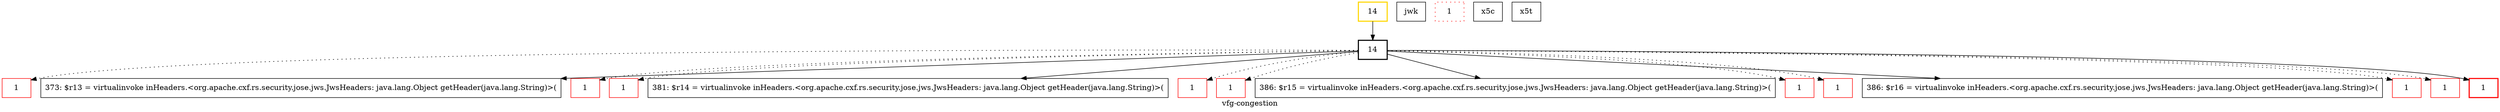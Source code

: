 digraph "vfg-congestion" {
    label="vfg-congestion";
node [shape=box];
"371: inHeaderKid = virtualinvoke inHeaders.<org.apache.cxf.rs.security.jose.jws.JwsHeaders: java.lang.String getKeyId()>()" [label=1] [color=red]
"373: $r13 = virtualinvoke inHeaders.<org.apache.cxf.rs.security.jose.jws.JwsHeaders: java.lang.Object getHeader(java.lang.String)>("jwk")" [label=1] [color=red]
"374: publicJwk = virtualinvoke inHeaders.<org.apache.cxf.rs.security.jose.jws.JwsHeaders: org.apache.cxf.rs.security.jose.jwk.JsonWebKey getJsonWebKey()>()" [label=1] [color=red]
"380: $r28 = virtualinvoke inHeaders.<org.apache.cxf.rs.security.jose.jws.JwsHeaders: org.apache.cxf.rs.security.jose.jwa.SignatureAlgorithm getSignatureAlgorithm()>()" [label=1] [color=red]
"381: $r14 = virtualinvoke inHeaders.<org.apache.cxf.rs.security.jose.jws.JwsHeaders: java.lang.Object getHeader(java.lang.String)>("x5c")" [label=1] [color=red]
"382: $r23 = virtualinvoke inHeaders.<org.apache.cxf.rs.security.jose.jws.JwsHeaders: java.util.List getX509Chain()>()" [label=1] [color=red]
"385: $r26 = virtualinvoke inHeaders.<org.apache.cxf.rs.security.jose.jws.JwsHeaders: org.apache.cxf.rs.security.jose.jwa.SignatureAlgorithm getSignatureAlgorithm()>()" [label=1] [color=red]
"386: $r15 = virtualinvoke inHeaders.<org.apache.cxf.rs.security.jose.jws.JwsHeaders: java.lang.Object getHeader(java.lang.String)>("x5t")" [label=1] [color=red]
"388: $r20 = virtualinvoke inHeaders.<org.apache.cxf.rs.security.jose.jws.JwsHeaders: java.lang.String getX509Thumbprint()>()" [label=1] [color=red]
"393: $r21 = virtualinvoke inHeaders.<org.apache.cxf.rs.security.jose.jws.JwsHeaders: org.apache.cxf.rs.security.jose.jwa.SignatureAlgorithm getSignatureAlgorithm()>()" [label=1] [color=red]
"386: $r16 = virtualinvoke inHeaders.<org.apache.cxf.rs.security.jose.jws.JwsHeaders: java.lang.Object getHeader(java.lang.String)>("x5t#S256")" [label=1] [color=red]
"397: $r17 = virtualinvoke inHeaders.<org.apache.cxf.rs.security.jose.jws.JwsHeaders: java.lang.String getX509ThumbprintSHA256()>()" [label=1] [color=red]
"402: $r18 = virtualinvoke inHeaders.<org.apache.cxf.rs.security.jose.jws.JwsHeaders: org.apache.cxf.rs.security.jose.jwa.SignatureAlgorithm getSignatureAlgorithm()>()" [label=1] [color=red]
"419: $r7 = virtualinvoke inHeaders.<org.apache.cxf.rs.security.jose.jws.JwsHeaders: java.lang.String getAlgorithm()>()" [label=1] [style=bold] [color=red]
"362: $r1 = staticinvoke <org.apache.cxf.rs.security.jose.jws.JwsUtils: org.apache.cxf.rs.security.jose.jws.JwsSignatureVerifier loadSignatureVerifier(org.apache.cxf.message.Message,java.util.Properties,org.apache.cxf.rs.security.jose.jws.JwsHeaders)>($r0, props, inHeaders)" [label=14] [style=bold]
"265: $r0 = staticinvoke <org.apache.cxf.rs.security.jose.jws.JwsUtils: org.apache.cxf.rs.security.jose.jws.JwsSignatureVerifier loadSignatureVerifier(java.util.Properties,org.apache.cxf.rs.security.jose.jws.JwsHeaders)>(props, null)" [label=14] [style=bold] [color=gold]
"362: $r1 = staticinvoke <org.apache.cxf.rs.security.jose.jws.JwsUtils: org.apache.cxf.rs.security.jose.jws.JwsSignatureVerifier loadSignatureVerifier(org.apache.cxf.message.Message,java.util.Properties,org.apache.cxf.rs.security.jose.jws.JwsHeaders)>($r0, props, inHeaders)"->"371: inHeaderKid = virtualinvoke inHeaders.<org.apache.cxf.rs.security.jose.jws.JwsHeaders: java.lang.String getKeyId()>()" [style=dotted];

"362: $r1 = staticinvoke <org.apache.cxf.rs.security.jose.jws.JwsUtils: org.apache.cxf.rs.security.jose.jws.JwsSignatureVerifier loadSignatureVerifier(org.apache.cxf.message.Message,java.util.Properties,org.apache.cxf.rs.security.jose.jws.JwsHeaders)>($r0, props, inHeaders)"->"373: $r13 = virtualinvoke inHeaders.<org.apache.cxf.rs.security.jose.jws.JwsHeaders: java.lang.Object getHeader(java.lang.String)>("jwk")" [style=dotted];

"362: $r1 = staticinvoke <org.apache.cxf.rs.security.jose.jws.JwsUtils: org.apache.cxf.rs.security.jose.jws.JwsSignatureVerifier loadSignatureVerifier(org.apache.cxf.message.Message,java.util.Properties,org.apache.cxf.rs.security.jose.jws.JwsHeaders)>($r0, props, inHeaders)"->"374: publicJwk = virtualinvoke inHeaders.<org.apache.cxf.rs.security.jose.jws.JwsHeaders: org.apache.cxf.rs.security.jose.jwk.JsonWebKey getJsonWebKey()>()" [style=dotted];

"362: $r1 = staticinvoke <org.apache.cxf.rs.security.jose.jws.JwsUtils: org.apache.cxf.rs.security.jose.jws.JwsSignatureVerifier loadSignatureVerifier(org.apache.cxf.message.Message,java.util.Properties,org.apache.cxf.rs.security.jose.jws.JwsHeaders)>($r0, props, inHeaders)"->"380: $r28 = virtualinvoke inHeaders.<org.apache.cxf.rs.security.jose.jws.JwsHeaders: org.apache.cxf.rs.security.jose.jwa.SignatureAlgorithm getSignatureAlgorithm()>()" [style=dotted];

"362: $r1 = staticinvoke <org.apache.cxf.rs.security.jose.jws.JwsUtils: org.apache.cxf.rs.security.jose.jws.JwsSignatureVerifier loadSignatureVerifier(org.apache.cxf.message.Message,java.util.Properties,org.apache.cxf.rs.security.jose.jws.JwsHeaders)>($r0, props, inHeaders)"->"381: $r14 = virtualinvoke inHeaders.<org.apache.cxf.rs.security.jose.jws.JwsHeaders: java.lang.Object getHeader(java.lang.String)>("x5c")" [style=dotted];

"362: $r1 = staticinvoke <org.apache.cxf.rs.security.jose.jws.JwsUtils: org.apache.cxf.rs.security.jose.jws.JwsSignatureVerifier loadSignatureVerifier(org.apache.cxf.message.Message,java.util.Properties,org.apache.cxf.rs.security.jose.jws.JwsHeaders)>($r0, props, inHeaders)"->"382: $r23 = virtualinvoke inHeaders.<org.apache.cxf.rs.security.jose.jws.JwsHeaders: java.util.List getX509Chain()>()" [style=dotted];

"362: $r1 = staticinvoke <org.apache.cxf.rs.security.jose.jws.JwsUtils: org.apache.cxf.rs.security.jose.jws.JwsSignatureVerifier loadSignatureVerifier(org.apache.cxf.message.Message,java.util.Properties,org.apache.cxf.rs.security.jose.jws.JwsHeaders)>($r0, props, inHeaders)"->"385: $r26 = virtualinvoke inHeaders.<org.apache.cxf.rs.security.jose.jws.JwsHeaders: org.apache.cxf.rs.security.jose.jwa.SignatureAlgorithm getSignatureAlgorithm()>()" [style=dotted];

"362: $r1 = staticinvoke <org.apache.cxf.rs.security.jose.jws.JwsUtils: org.apache.cxf.rs.security.jose.jws.JwsSignatureVerifier loadSignatureVerifier(org.apache.cxf.message.Message,java.util.Properties,org.apache.cxf.rs.security.jose.jws.JwsHeaders)>($r0, props, inHeaders)"->"386: $r15 = virtualinvoke inHeaders.<org.apache.cxf.rs.security.jose.jws.JwsHeaders: java.lang.Object getHeader(java.lang.String)>("x5t")" [style=dotted];

"362: $r1 = staticinvoke <org.apache.cxf.rs.security.jose.jws.JwsUtils: org.apache.cxf.rs.security.jose.jws.JwsSignatureVerifier loadSignatureVerifier(org.apache.cxf.message.Message,java.util.Properties,org.apache.cxf.rs.security.jose.jws.JwsHeaders)>($r0, props, inHeaders)"->"388: $r20 = virtualinvoke inHeaders.<org.apache.cxf.rs.security.jose.jws.JwsHeaders: java.lang.String getX509Thumbprint()>()" [style=dotted];

"362: $r1 = staticinvoke <org.apache.cxf.rs.security.jose.jws.JwsUtils: org.apache.cxf.rs.security.jose.jws.JwsSignatureVerifier loadSignatureVerifier(org.apache.cxf.message.Message,java.util.Properties,org.apache.cxf.rs.security.jose.jws.JwsHeaders)>($r0, props, inHeaders)"->"393: $r21 = virtualinvoke inHeaders.<org.apache.cxf.rs.security.jose.jws.JwsHeaders: org.apache.cxf.rs.security.jose.jwa.SignatureAlgorithm getSignatureAlgorithm()>()" [style=dotted];

"362: $r1 = staticinvoke <org.apache.cxf.rs.security.jose.jws.JwsUtils: org.apache.cxf.rs.security.jose.jws.JwsSignatureVerifier loadSignatureVerifier(org.apache.cxf.message.Message,java.util.Properties,org.apache.cxf.rs.security.jose.jws.JwsHeaders)>($r0, props, inHeaders)"->"386: $r16 = virtualinvoke inHeaders.<org.apache.cxf.rs.security.jose.jws.JwsHeaders: java.lang.Object getHeader(java.lang.String)>("x5t#S256")" [style=dotted];

"362: $r1 = staticinvoke <org.apache.cxf.rs.security.jose.jws.JwsUtils: org.apache.cxf.rs.security.jose.jws.JwsSignatureVerifier loadSignatureVerifier(org.apache.cxf.message.Message,java.util.Properties,org.apache.cxf.rs.security.jose.jws.JwsHeaders)>($r0, props, inHeaders)"->"397: $r17 = virtualinvoke inHeaders.<org.apache.cxf.rs.security.jose.jws.JwsHeaders: java.lang.String getX509ThumbprintSHA256()>()" [style=dotted];

"362: $r1 = staticinvoke <org.apache.cxf.rs.security.jose.jws.JwsUtils: org.apache.cxf.rs.security.jose.jws.JwsSignatureVerifier loadSignatureVerifier(org.apache.cxf.message.Message,java.util.Properties,org.apache.cxf.rs.security.jose.jws.JwsHeaders)>($r0, props, inHeaders)"->"402: $r18 = virtualinvoke inHeaders.<org.apache.cxf.rs.security.jose.jws.JwsHeaders: org.apache.cxf.rs.security.jose.jwa.SignatureAlgorithm getSignatureAlgorithm()>()" [style=dotted];

"362: $r1 = staticinvoke <org.apache.cxf.rs.security.jose.jws.JwsUtils: org.apache.cxf.rs.security.jose.jws.JwsSignatureVerifier loadSignatureVerifier(org.apache.cxf.message.Message,java.util.Properties,org.apache.cxf.rs.security.jose.jws.JwsHeaders)>($r0, props, inHeaders)"->"419: $r7 = virtualinvoke inHeaders.<org.apache.cxf.rs.security.jose.jws.JwsHeaders: java.lang.String getAlgorithm()>()";

"265: $r0 = staticinvoke <org.apache.cxf.rs.security.jose.jws.JwsUtils: org.apache.cxf.rs.security.jose.jws.JwsSignatureVerifier loadSignatureVerifier(java.util.Properties,org.apache.cxf.rs.security.jose.jws.JwsHeaders)>(props, null)"->"362: $r1 = staticinvoke <org.apache.cxf.rs.security.jose.jws.JwsUtils: org.apache.cxf.rs.security.jose.jws.JwsSignatureVerifier loadSignatureVerifier(org.apache.cxf.message.Message,java.util.Properties,org.apache.cxf.rs.security.jose.jws.JwsHeaders)>($r0, props, inHeaders)";

}